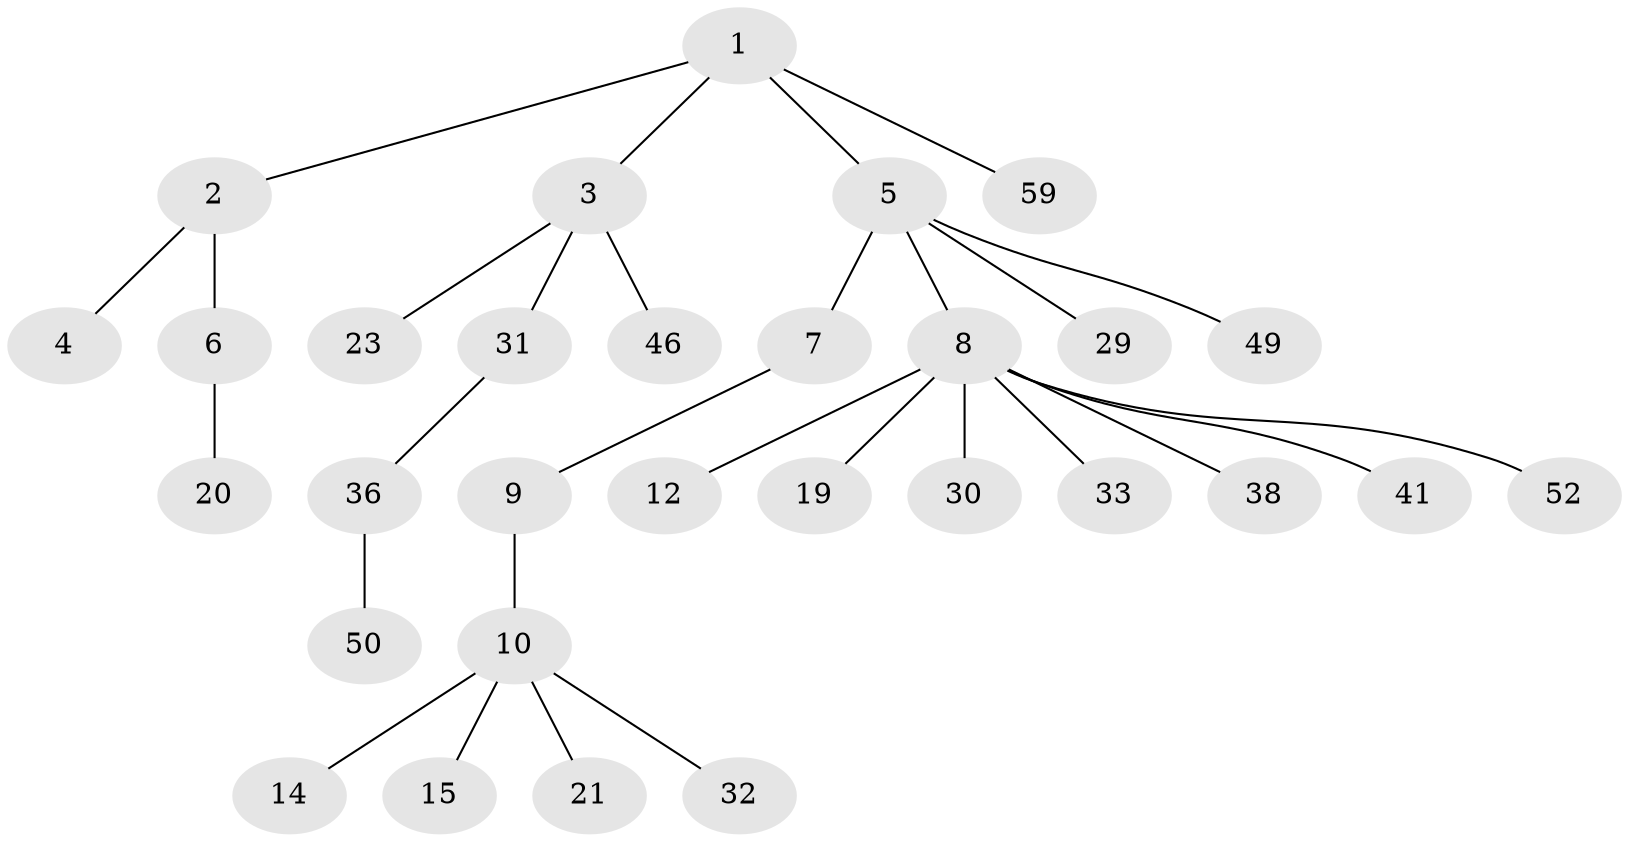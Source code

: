 // original degree distribution, {4: 0.08333333333333333, 3: 0.1, 1: 0.5166666666666667, 5: 0.05, 2: 0.23333333333333334, 6: 0.016666666666666666}
// Generated by graph-tools (version 1.1) at 2025/15/03/09/25 04:15:36]
// undirected, 30 vertices, 29 edges
graph export_dot {
graph [start="1"]
  node [color=gray90,style=filled];
  1;
  2;
  3 [super="+40+11+16"];
  4;
  5;
  6 [super="+27"];
  7 [super="+17"];
  8 [super="+18"];
  9;
  10 [super="+13"];
  12;
  14 [super="+24"];
  15;
  19;
  20 [super="+42+34+28+48"];
  21 [super="+51+57+45+37"];
  23 [super="+35"];
  29;
  30;
  31;
  32 [super="+47"];
  33;
  36 [super="+44"];
  38;
  41 [super="+58"];
  46;
  49;
  50;
  52;
  59;
  1 -- 2;
  1 -- 3;
  1 -- 5;
  1 -- 59;
  2 -- 4;
  2 -- 6;
  3 -- 46;
  3 -- 23;
  3 -- 31;
  5 -- 7;
  5 -- 8;
  5 -- 29;
  5 -- 49;
  6 -- 20;
  7 -- 9;
  8 -- 12;
  8 -- 19;
  8 -- 33;
  8 -- 52;
  8 -- 38;
  8 -- 41;
  8 -- 30;
  9 -- 10;
  10 -- 14;
  10 -- 32;
  10 -- 21;
  10 -- 15;
  31 -- 36;
  36 -- 50;
}
